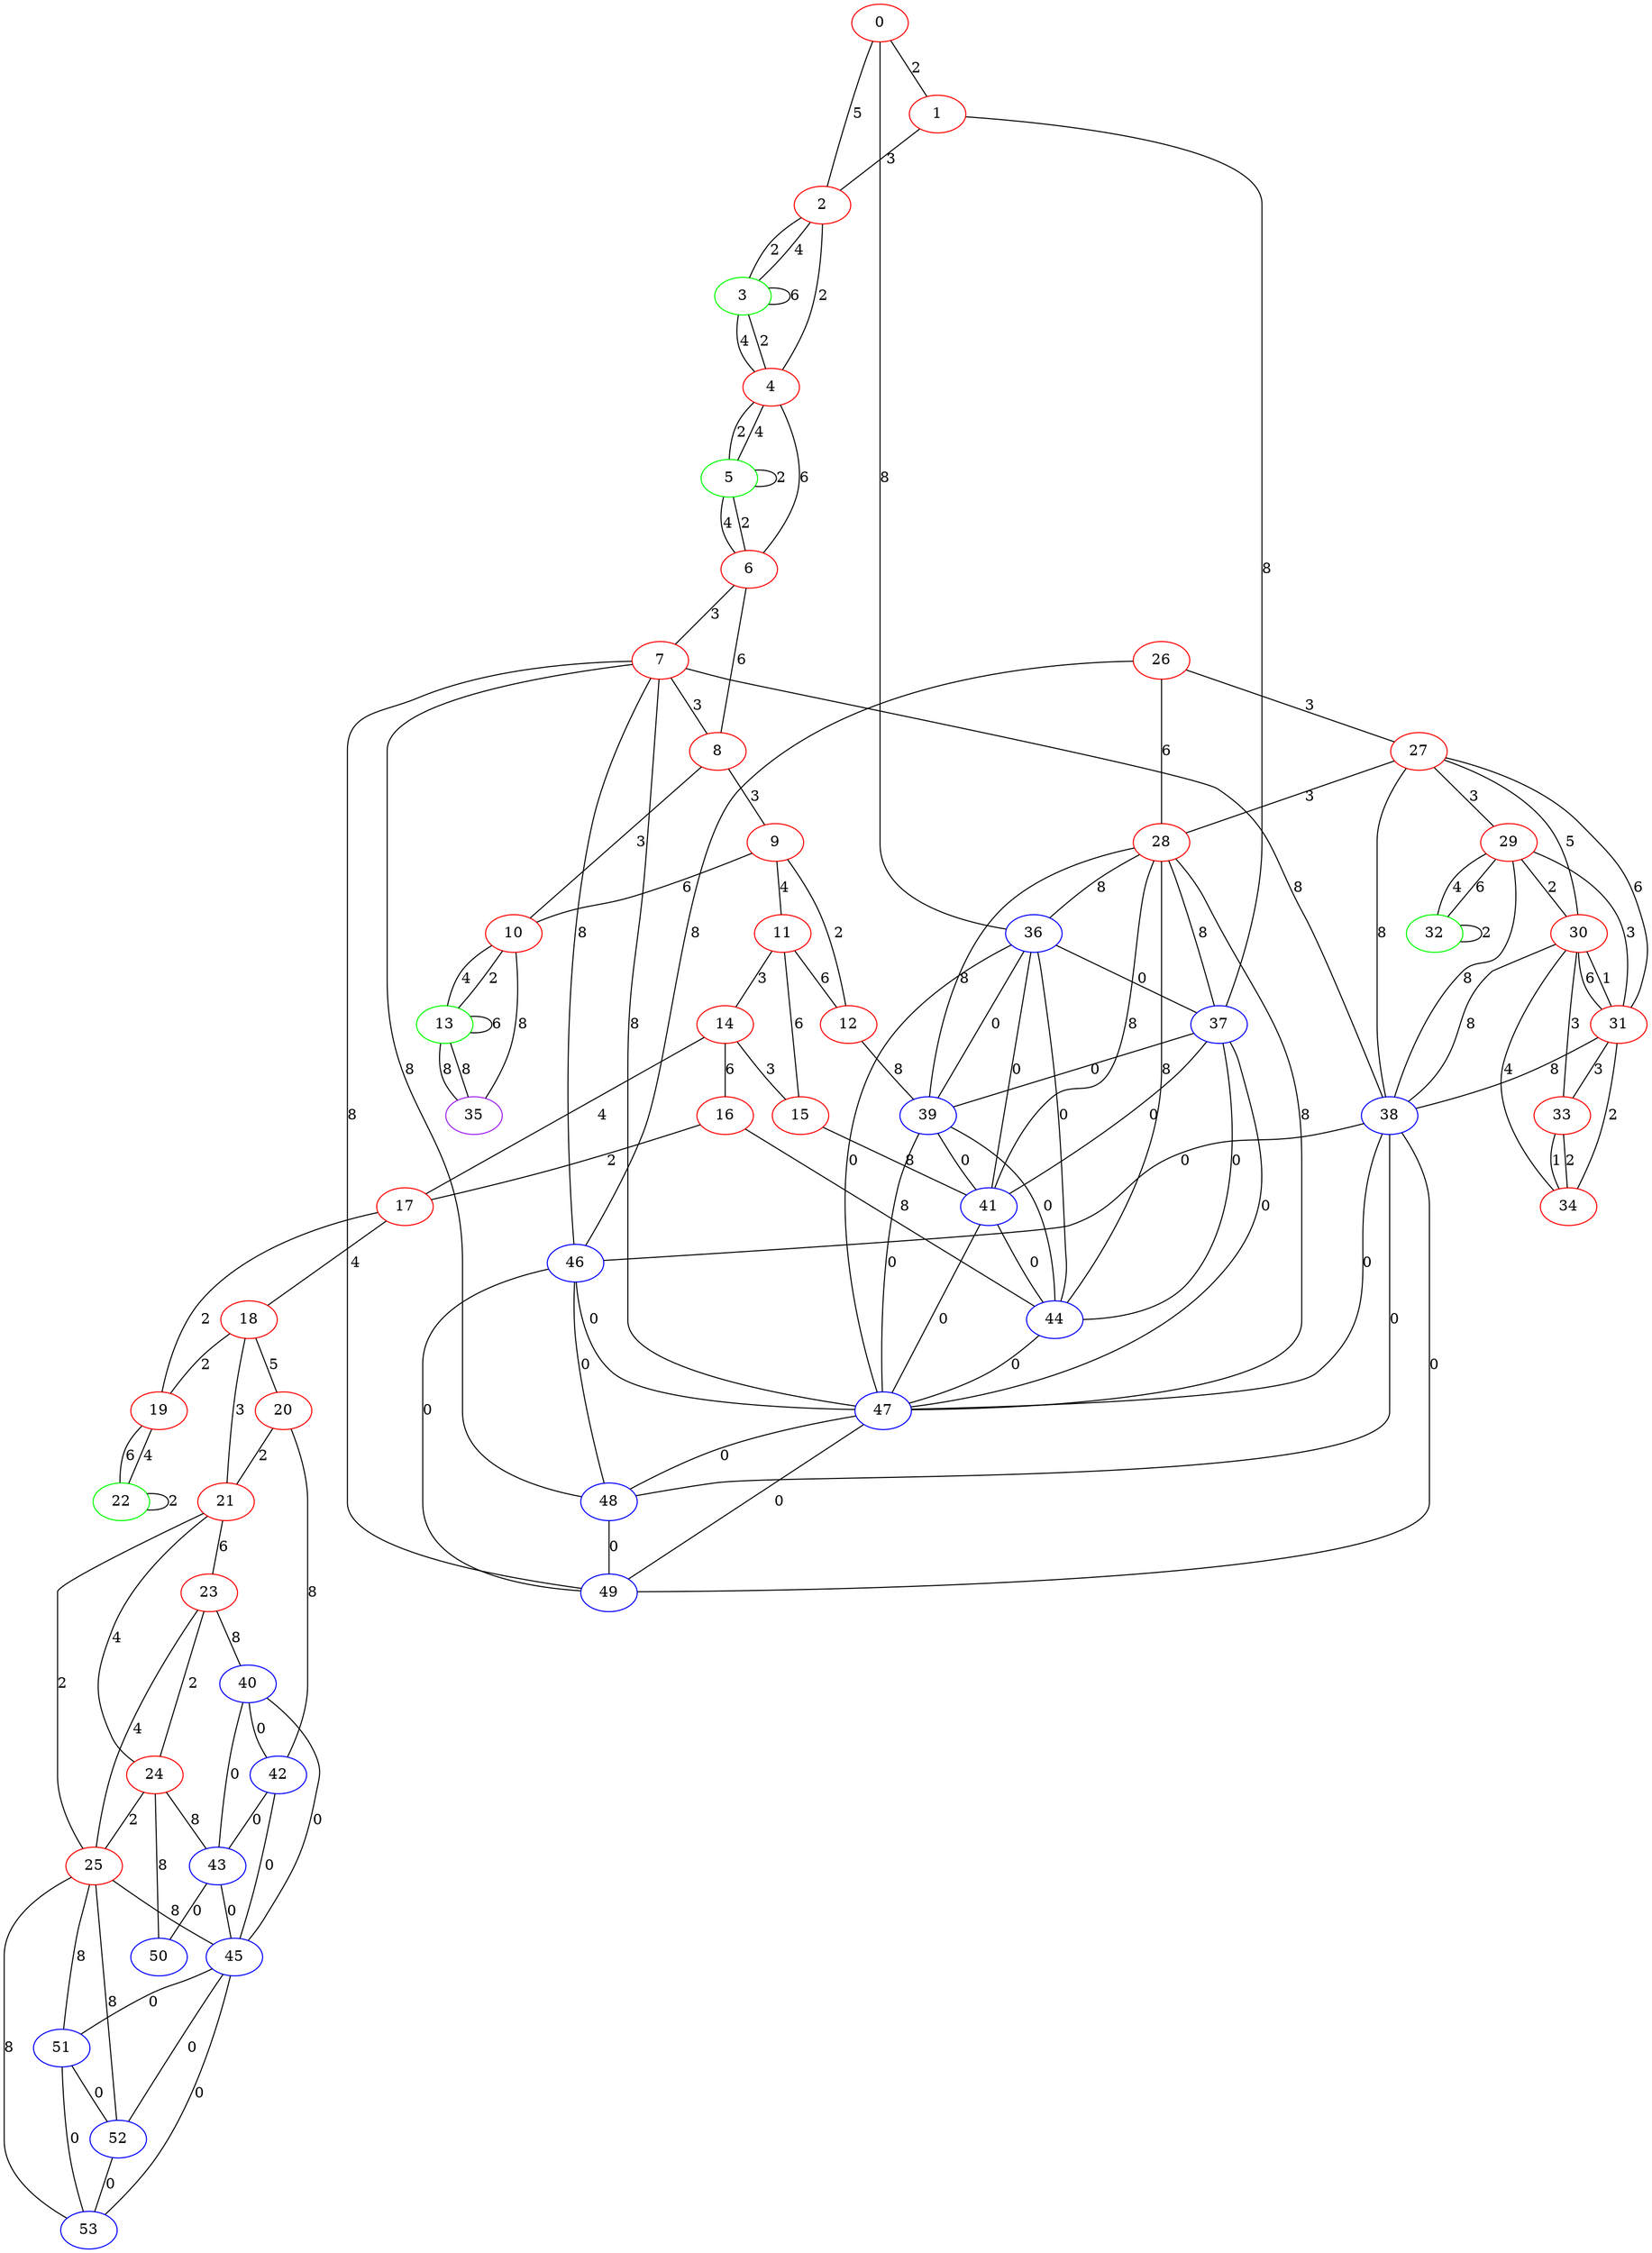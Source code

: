 graph "" {
0 [color=red, weight=1];
1 [color=red, weight=1];
2 [color=red, weight=1];
3 [color=green, weight=2];
4 [color=red, weight=1];
5 [color=green, weight=2];
6 [color=red, weight=1];
7 [color=red, weight=1];
8 [color=red, weight=1];
9 [color=red, weight=1];
10 [color=red, weight=1];
11 [color=red, weight=1];
12 [color=red, weight=1];
13 [color=green, weight=2];
14 [color=red, weight=1];
15 [color=red, weight=1];
16 [color=red, weight=1];
17 [color=red, weight=1];
18 [color=red, weight=1];
19 [color=red, weight=1];
20 [color=red, weight=1];
21 [color=red, weight=1];
22 [color=green, weight=2];
23 [color=red, weight=1];
24 [color=red, weight=1];
25 [color=red, weight=1];
26 [color=red, weight=1];
27 [color=red, weight=1];
28 [color=red, weight=1];
29 [color=red, weight=1];
30 [color=red, weight=1];
31 [color=red, weight=1];
32 [color=green, weight=2];
33 [color=red, weight=1];
34 [color=red, weight=1];
35 [color=purple, weight=4];
36 [color=blue, weight=3];
37 [color=blue, weight=3];
38 [color=blue, weight=3];
39 [color=blue, weight=3];
40 [color=blue, weight=3];
41 [color=blue, weight=3];
42 [color=blue, weight=3];
43 [color=blue, weight=3];
44 [color=blue, weight=3];
45 [color=blue, weight=3];
46 [color=blue, weight=3];
47 [color=blue, weight=3];
48 [color=blue, weight=3];
49 [color=blue, weight=3];
50 [color=blue, weight=3];
51 [color=blue, weight=3];
52 [color=blue, weight=3];
53 [color=blue, weight=3];
0 -- 1  [key=0, label=2];
0 -- 2  [key=0, label=5];
0 -- 36  [key=0, label=8];
1 -- 2  [key=0, label=3];
1 -- 37  [key=0, label=8];
2 -- 3  [key=0, label=2];
2 -- 3  [key=1, label=4];
2 -- 4  [key=0, label=2];
3 -- 3  [key=0, label=6];
3 -- 4  [key=0, label=4];
3 -- 4  [key=1, label=2];
4 -- 5  [key=0, label=2];
4 -- 5  [key=1, label=4];
4 -- 6  [key=0, label=6];
5 -- 5  [key=0, label=2];
5 -- 6  [key=0, label=4];
5 -- 6  [key=1, label=2];
6 -- 8  [key=0, label=6];
6 -- 7  [key=0, label=3];
7 -- 38  [key=0, label=8];
7 -- 8  [key=0, label=3];
7 -- 46  [key=0, label=8];
7 -- 47  [key=0, label=8];
7 -- 48  [key=0, label=8];
7 -- 49  [key=0, label=8];
8 -- 9  [key=0, label=3];
8 -- 10  [key=0, label=3];
9 -- 10  [key=0, label=6];
9 -- 11  [key=0, label=4];
9 -- 12  [key=0, label=2];
10 -- 35  [key=0, label=8];
10 -- 13  [key=0, label=2];
10 -- 13  [key=1, label=4];
11 -- 12  [key=0, label=6];
11 -- 14  [key=0, label=3];
11 -- 15  [key=0, label=6];
12 -- 39  [key=0, label=8];
13 -- 35  [key=0, label=8];
13 -- 35  [key=1, label=8];
13 -- 13  [key=0, label=6];
14 -- 16  [key=0, label=6];
14 -- 17  [key=0, label=4];
14 -- 15  [key=0, label=3];
15 -- 41  [key=0, label=8];
16 -- 17  [key=0, label=2];
16 -- 44  [key=0, label=8];
17 -- 18  [key=0, label=4];
17 -- 19  [key=0, label=2];
18 -- 19  [key=0, label=2];
18 -- 20  [key=0, label=5];
18 -- 21  [key=0, label=3];
19 -- 22  [key=0, label=6];
19 -- 22  [key=1, label=4];
20 -- 42  [key=0, label=8];
20 -- 21  [key=0, label=2];
21 -- 24  [key=0, label=4];
21 -- 25  [key=0, label=2];
21 -- 23  [key=0, label=6];
22 -- 22  [key=0, label=2];
23 -- 24  [key=0, label=2];
23 -- 25  [key=0, label=4];
23 -- 40  [key=0, label=8];
24 -- 25  [key=0, label=2];
24 -- 50  [key=0, label=8];
24 -- 43  [key=0, label=8];
25 -- 45  [key=0, label=8];
25 -- 51  [key=0, label=8];
25 -- 52  [key=0, label=8];
25 -- 53  [key=0, label=8];
26 -- 27  [key=0, label=3];
26 -- 28  [key=0, label=6];
26 -- 46  [key=0, label=8];
27 -- 38  [key=0, label=8];
27 -- 28  [key=0, label=3];
27 -- 29  [key=0, label=3];
27 -- 30  [key=0, label=5];
27 -- 31  [key=0, label=6];
28 -- 36  [key=0, label=8];
28 -- 37  [key=0, label=8];
28 -- 39  [key=0, label=8];
28 -- 41  [key=0, label=8];
28 -- 44  [key=0, label=8];
28 -- 47  [key=0, label=8];
29 -- 32  [key=0, label=6];
29 -- 32  [key=1, label=4];
29 -- 38  [key=0, label=8];
29 -- 30  [key=0, label=2];
29 -- 31  [key=0, label=3];
30 -- 33  [key=0, label=3];
30 -- 34  [key=0, label=4];
30 -- 38  [key=0, label=8];
30 -- 31  [key=0, label=6];
30 -- 31  [key=1, label=1];
31 -- 33  [key=0, label=3];
31 -- 34  [key=0, label=2];
31 -- 38  [key=0, label=8];
32 -- 32  [key=0, label=2];
33 -- 34  [key=0, label=1];
33 -- 34  [key=1, label=2];
36 -- 37  [key=0, label=0];
36 -- 39  [key=0, label=0];
36 -- 41  [key=0, label=0];
36 -- 44  [key=0, label=0];
36 -- 47  [key=0, label=0];
37 -- 39  [key=0, label=0];
37 -- 41  [key=0, label=0];
37 -- 44  [key=0, label=0];
37 -- 47  [key=0, label=0];
38 -- 46  [key=0, label=0];
38 -- 47  [key=0, label=0];
38 -- 48  [key=0, label=0];
38 -- 49  [key=0, label=0];
39 -- 44  [key=0, label=0];
39 -- 47  [key=0, label=0];
39 -- 41  [key=0, label=0];
40 -- 42  [key=0, label=0];
40 -- 43  [key=0, label=0];
40 -- 45  [key=0, label=0];
41 -- 44  [key=0, label=0];
41 -- 47  [key=0, label=0];
42 -- 43  [key=0, label=0];
42 -- 45  [key=0, label=0];
43 -- 50  [key=0, label=0];
43 -- 45  [key=0, label=0];
44 -- 47  [key=0, label=0];
45 -- 51  [key=0, label=0];
45 -- 52  [key=0, label=0];
45 -- 53  [key=0, label=0];
46 -- 47  [key=0, label=0];
46 -- 48  [key=0, label=0];
46 -- 49  [key=0, label=0];
47 -- 48  [key=0, label=0];
47 -- 49  [key=0, label=0];
48 -- 49  [key=0, label=0];
51 -- 52  [key=0, label=0];
51 -- 53  [key=0, label=0];
52 -- 53  [key=0, label=0];
}
